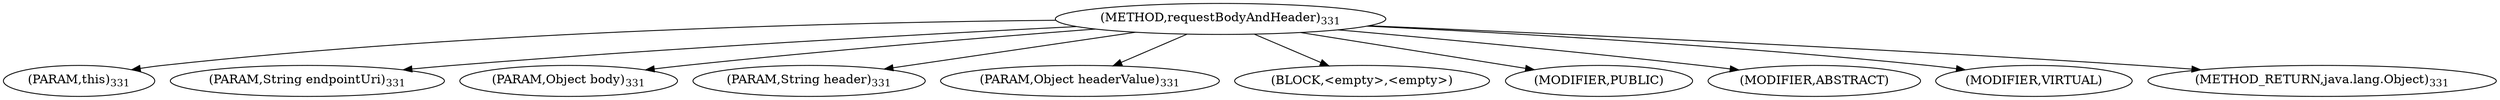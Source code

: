 digraph "requestBodyAndHeader" {  
"296" [label = <(METHOD,requestBodyAndHeader)<SUB>331</SUB>> ]
"297" [label = <(PARAM,this)<SUB>331</SUB>> ]
"298" [label = <(PARAM,String endpointUri)<SUB>331</SUB>> ]
"299" [label = <(PARAM,Object body)<SUB>331</SUB>> ]
"300" [label = <(PARAM,String header)<SUB>331</SUB>> ]
"301" [label = <(PARAM,Object headerValue)<SUB>331</SUB>> ]
"302" [label = <(BLOCK,&lt;empty&gt;,&lt;empty&gt;)> ]
"303" [label = <(MODIFIER,PUBLIC)> ]
"304" [label = <(MODIFIER,ABSTRACT)> ]
"305" [label = <(MODIFIER,VIRTUAL)> ]
"306" [label = <(METHOD_RETURN,java.lang.Object)<SUB>331</SUB>> ]
  "296" -> "297" 
  "296" -> "298" 
  "296" -> "299" 
  "296" -> "300" 
  "296" -> "301" 
  "296" -> "302" 
  "296" -> "303" 
  "296" -> "304" 
  "296" -> "305" 
  "296" -> "306" 
}
